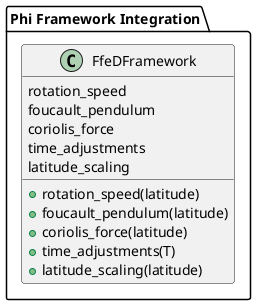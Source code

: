@startuml
package "Phi Framework Integration" {
  class "FfeDFramework" {
    +rotation_speed(latitude)
    +foucault_pendulum(latitude)
    +coriolis_force(latitude)
    +time_adjustments(T)
    +latitude_scaling(latitude)
  }

  FfeDFramework : rotation_speed
  FfeDFramework : foucault_pendulum
  FfeDFramework : coriolis_force
  FfeDFramework : time_adjustments
  FfeDFramework : latitude_scaling
}
@enduml
